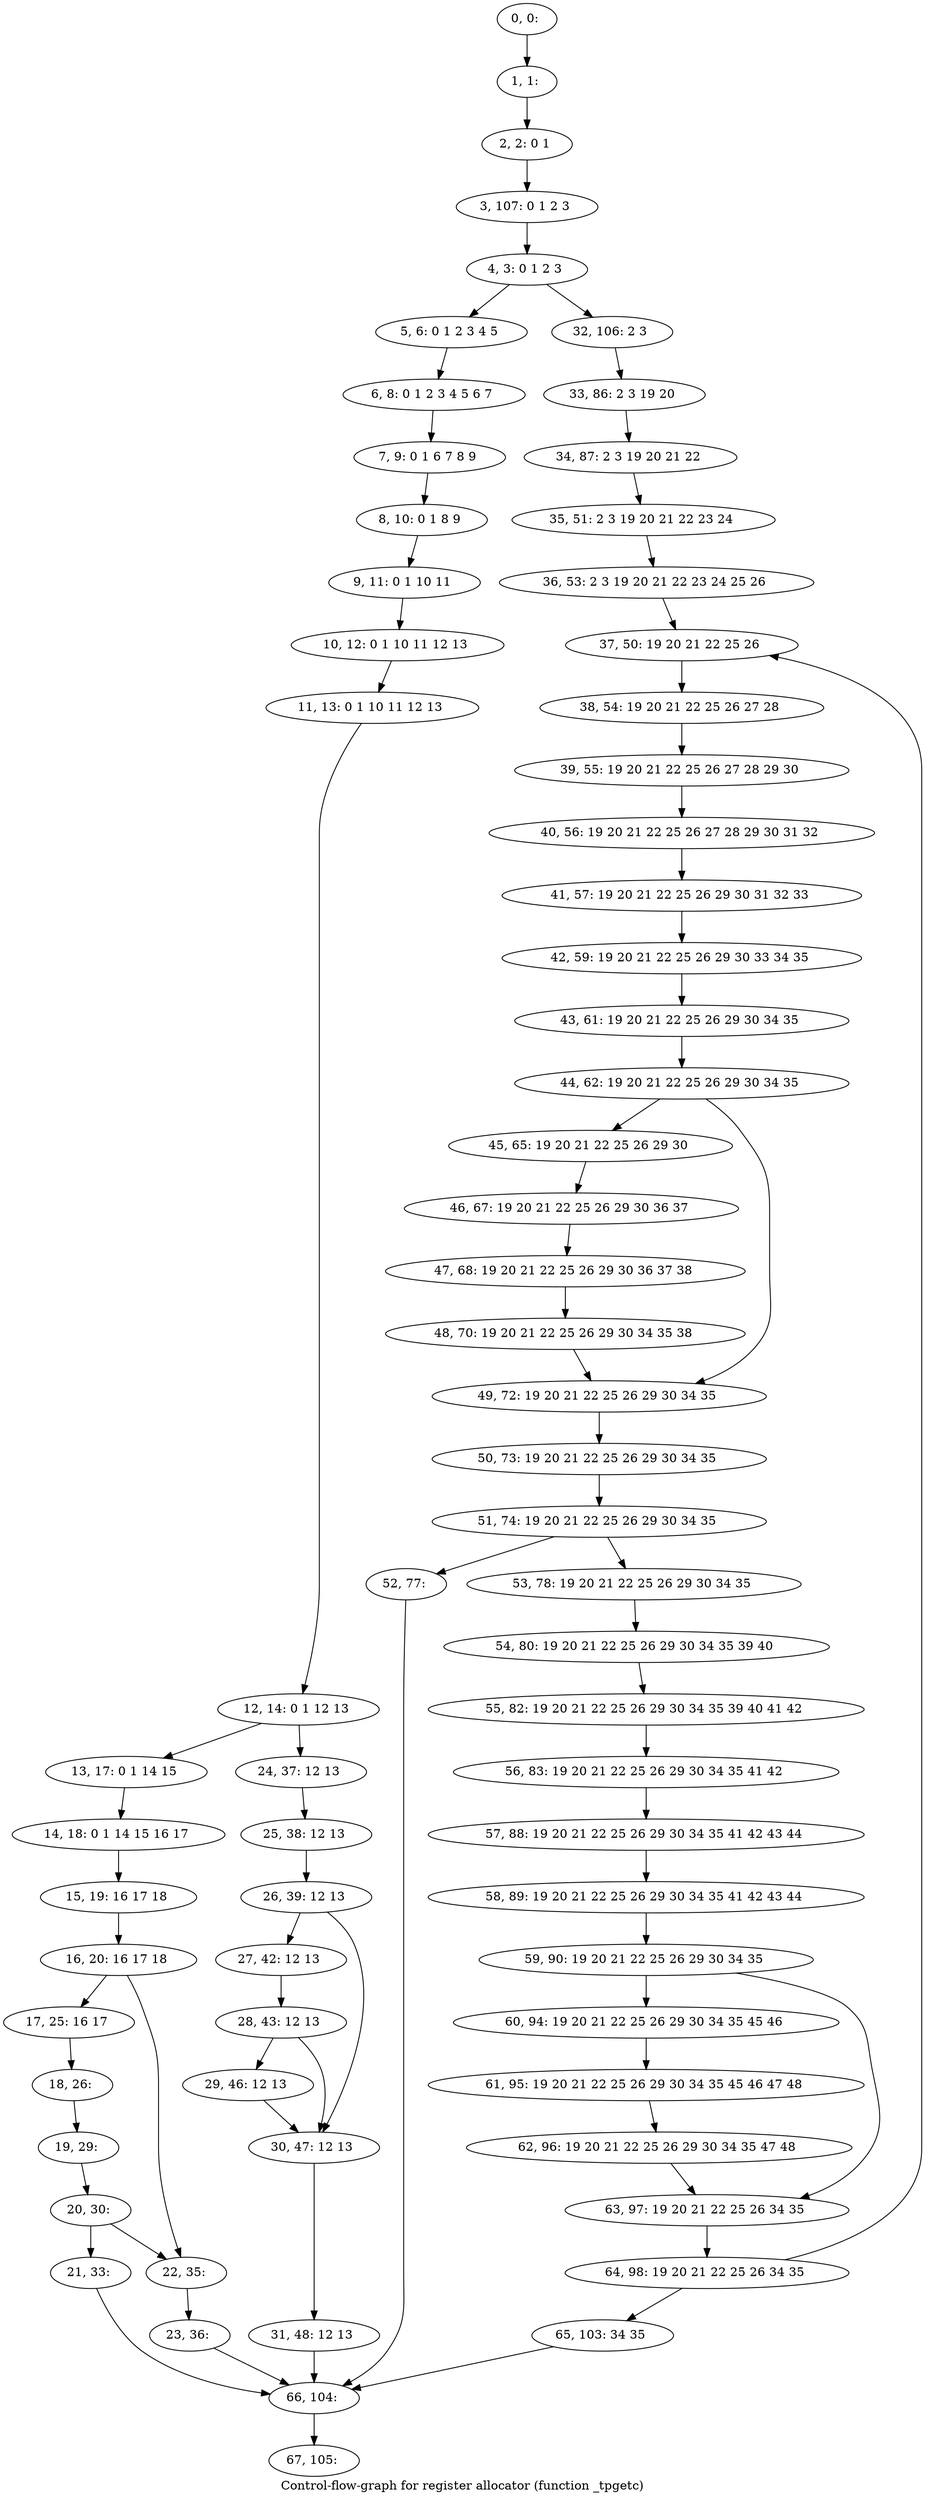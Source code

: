 digraph G {
graph [label="Control-flow-graph for register allocator (function _tpgetc)"]
0[label="0, 0: "];
1[label="1, 1: "];
2[label="2, 2: 0 1 "];
3[label="3, 107: 0 1 2 3 "];
4[label="4, 3: 0 1 2 3 "];
5[label="5, 6: 0 1 2 3 4 5 "];
6[label="6, 8: 0 1 2 3 4 5 6 7 "];
7[label="7, 9: 0 1 6 7 8 9 "];
8[label="8, 10: 0 1 8 9 "];
9[label="9, 11: 0 1 10 11 "];
10[label="10, 12: 0 1 10 11 12 13 "];
11[label="11, 13: 0 1 10 11 12 13 "];
12[label="12, 14: 0 1 12 13 "];
13[label="13, 17: 0 1 14 15 "];
14[label="14, 18: 0 1 14 15 16 17 "];
15[label="15, 19: 16 17 18 "];
16[label="16, 20: 16 17 18 "];
17[label="17, 25: 16 17 "];
18[label="18, 26: "];
19[label="19, 29: "];
20[label="20, 30: "];
21[label="21, 33: "];
22[label="22, 35: "];
23[label="23, 36: "];
24[label="24, 37: 12 13 "];
25[label="25, 38: 12 13 "];
26[label="26, 39: 12 13 "];
27[label="27, 42: 12 13 "];
28[label="28, 43: 12 13 "];
29[label="29, 46: 12 13 "];
30[label="30, 47: 12 13 "];
31[label="31, 48: 12 13 "];
32[label="32, 106: 2 3 "];
33[label="33, 86: 2 3 19 20 "];
34[label="34, 87: 2 3 19 20 21 22 "];
35[label="35, 51: 2 3 19 20 21 22 23 24 "];
36[label="36, 53: 2 3 19 20 21 22 23 24 25 26 "];
37[label="37, 50: 19 20 21 22 25 26 "];
38[label="38, 54: 19 20 21 22 25 26 27 28 "];
39[label="39, 55: 19 20 21 22 25 26 27 28 29 30 "];
40[label="40, 56: 19 20 21 22 25 26 27 28 29 30 31 32 "];
41[label="41, 57: 19 20 21 22 25 26 29 30 31 32 33 "];
42[label="42, 59: 19 20 21 22 25 26 29 30 33 34 35 "];
43[label="43, 61: 19 20 21 22 25 26 29 30 34 35 "];
44[label="44, 62: 19 20 21 22 25 26 29 30 34 35 "];
45[label="45, 65: 19 20 21 22 25 26 29 30 "];
46[label="46, 67: 19 20 21 22 25 26 29 30 36 37 "];
47[label="47, 68: 19 20 21 22 25 26 29 30 36 37 38 "];
48[label="48, 70: 19 20 21 22 25 26 29 30 34 35 38 "];
49[label="49, 72: 19 20 21 22 25 26 29 30 34 35 "];
50[label="50, 73: 19 20 21 22 25 26 29 30 34 35 "];
51[label="51, 74: 19 20 21 22 25 26 29 30 34 35 "];
52[label="52, 77: "];
53[label="53, 78: 19 20 21 22 25 26 29 30 34 35 "];
54[label="54, 80: 19 20 21 22 25 26 29 30 34 35 39 40 "];
55[label="55, 82: 19 20 21 22 25 26 29 30 34 35 39 40 41 42 "];
56[label="56, 83: 19 20 21 22 25 26 29 30 34 35 41 42 "];
57[label="57, 88: 19 20 21 22 25 26 29 30 34 35 41 42 43 44 "];
58[label="58, 89: 19 20 21 22 25 26 29 30 34 35 41 42 43 44 "];
59[label="59, 90: 19 20 21 22 25 26 29 30 34 35 "];
60[label="60, 94: 19 20 21 22 25 26 29 30 34 35 45 46 "];
61[label="61, 95: 19 20 21 22 25 26 29 30 34 35 45 46 47 48 "];
62[label="62, 96: 19 20 21 22 25 26 29 30 34 35 47 48 "];
63[label="63, 97: 19 20 21 22 25 26 34 35 "];
64[label="64, 98: 19 20 21 22 25 26 34 35 "];
65[label="65, 103: 34 35 "];
66[label="66, 104: "];
67[label="67, 105: "];
0->1 ;
1->2 ;
2->3 ;
3->4 ;
4->5 ;
4->32 ;
5->6 ;
6->7 ;
7->8 ;
8->9 ;
9->10 ;
10->11 ;
11->12 ;
12->13 ;
12->24 ;
13->14 ;
14->15 ;
15->16 ;
16->17 ;
16->22 ;
17->18 ;
18->19 ;
19->20 ;
20->21 ;
20->22 ;
21->66 ;
22->23 ;
23->66 ;
24->25 ;
25->26 ;
26->27 ;
26->30 ;
27->28 ;
28->29 ;
28->30 ;
29->30 ;
30->31 ;
31->66 ;
32->33 ;
33->34 ;
34->35 ;
35->36 ;
36->37 ;
37->38 ;
38->39 ;
39->40 ;
40->41 ;
41->42 ;
42->43 ;
43->44 ;
44->45 ;
44->49 ;
45->46 ;
46->47 ;
47->48 ;
48->49 ;
49->50 ;
50->51 ;
51->52 ;
51->53 ;
52->66 ;
53->54 ;
54->55 ;
55->56 ;
56->57 ;
57->58 ;
58->59 ;
59->60 ;
59->63 ;
60->61 ;
61->62 ;
62->63 ;
63->64 ;
64->65 ;
64->37 ;
65->66 ;
66->67 ;
}
